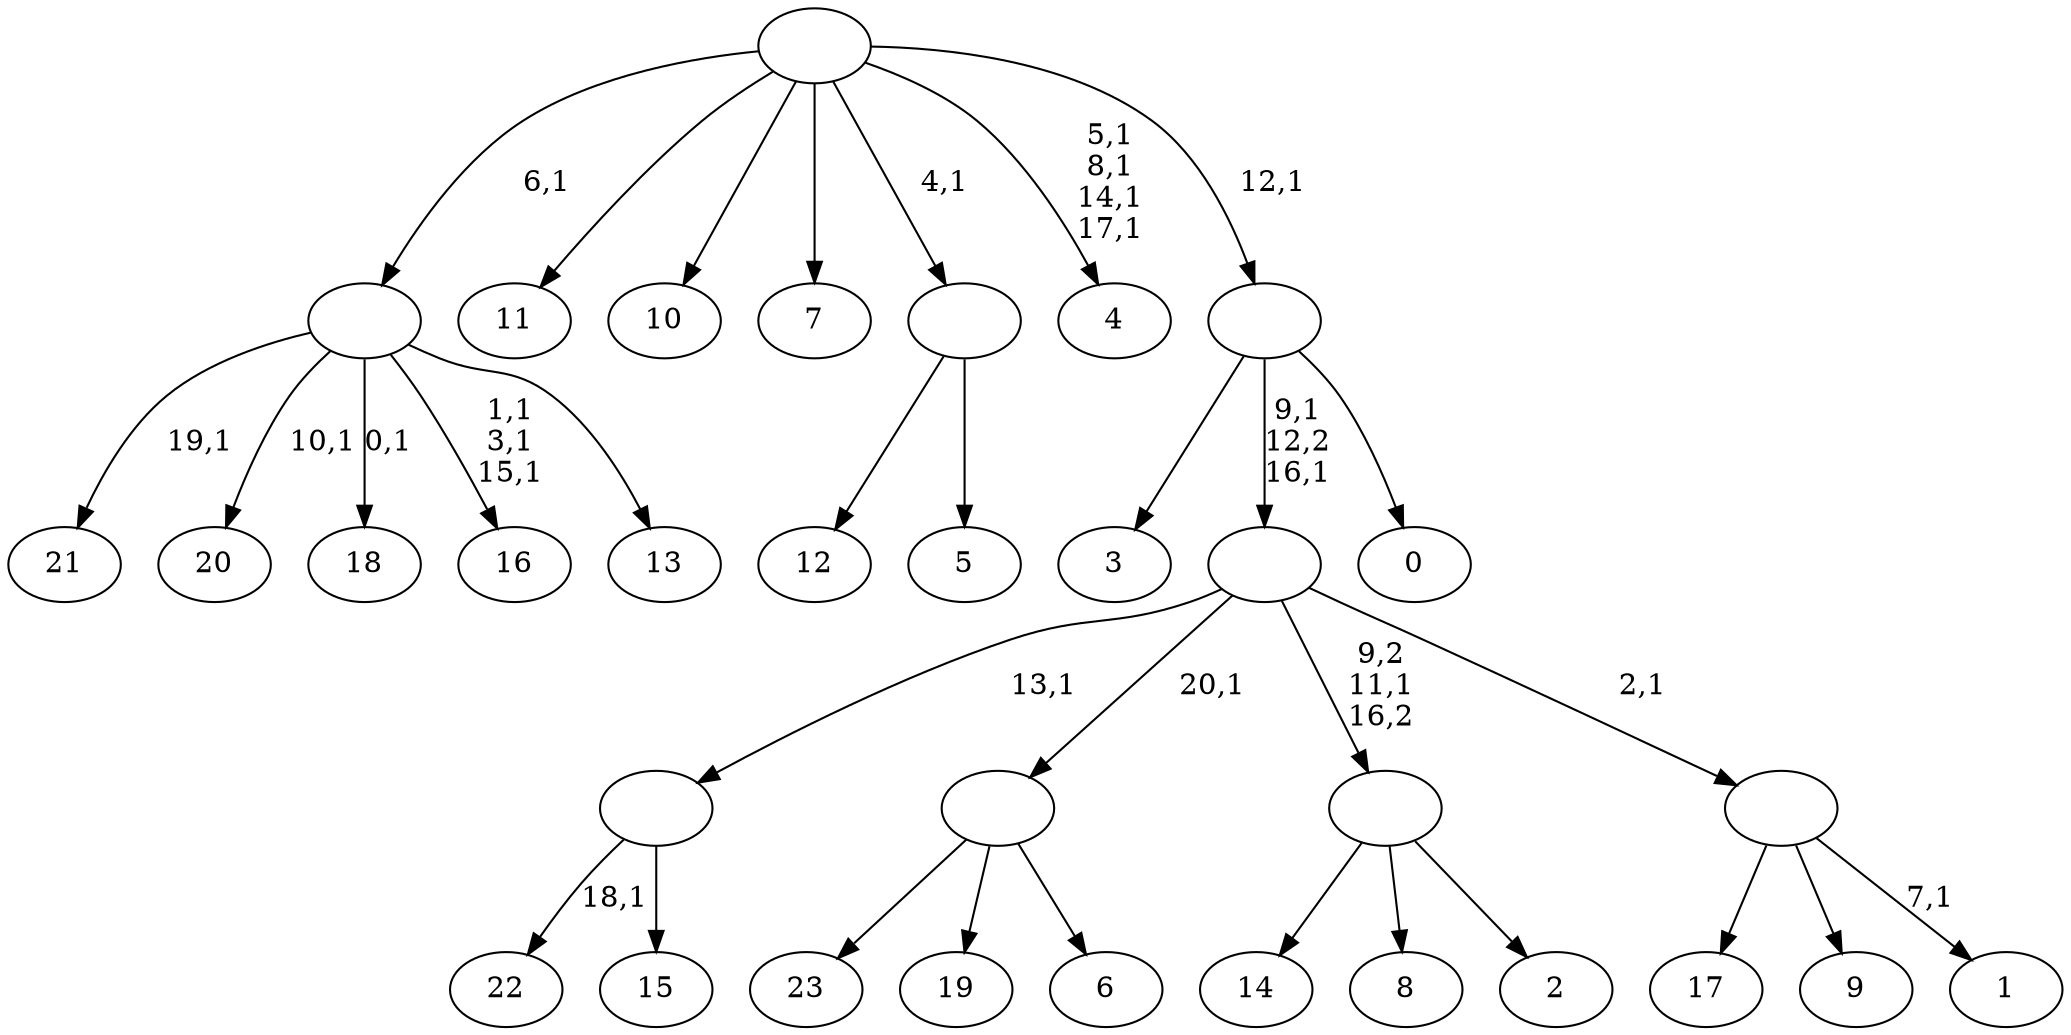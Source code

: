 digraph T {
	45 [label="23"]
	44 [label="22"]
	42 [label="21"]
	40 [label="20"]
	38 [label="19"]
	37 [label="18"]
	35 [label="17"]
	34 [label="16"]
	30 [label="15"]
	29 [label=""]
	28 [label="14"]
	27 [label="13"]
	26 [label=""]
	25 [label="12"]
	24 [label="11"]
	23 [label="10"]
	22 [label="9"]
	21 [label="8"]
	20 [label="7"]
	19 [label="6"]
	18 [label=""]
	17 [label="5"]
	16 [label=""]
	15 [label="4"]
	10 [label="3"]
	9 [label="2"]
	8 [label=""]
	7 [label="1"]
	5 [label=""]
	4 [label=""]
	2 [label="0"]
	1 [label=""]
	0 [label=""]
	29 -> 44 [label="18,1"]
	29 -> 30 [label=""]
	26 -> 34 [label="1,1\n3,1\n15,1"]
	26 -> 37 [label="0,1"]
	26 -> 40 [label="10,1"]
	26 -> 42 [label="19,1"]
	26 -> 27 [label=""]
	18 -> 45 [label=""]
	18 -> 38 [label=""]
	18 -> 19 [label=""]
	16 -> 25 [label=""]
	16 -> 17 [label=""]
	8 -> 28 [label=""]
	8 -> 21 [label=""]
	8 -> 9 [label=""]
	5 -> 7 [label="7,1"]
	5 -> 35 [label=""]
	5 -> 22 [label=""]
	4 -> 29 [label="13,1"]
	4 -> 18 [label="20,1"]
	4 -> 8 [label="9,2\n11,1\n16,2"]
	4 -> 5 [label="2,1"]
	1 -> 4 [label="9,1\n12,2\n16,1"]
	1 -> 10 [label=""]
	1 -> 2 [label=""]
	0 -> 15 [label="5,1\n8,1\n14,1\n17,1"]
	0 -> 26 [label="6,1"]
	0 -> 24 [label=""]
	0 -> 23 [label=""]
	0 -> 20 [label=""]
	0 -> 16 [label="4,1"]
	0 -> 1 [label="12,1"]
}
